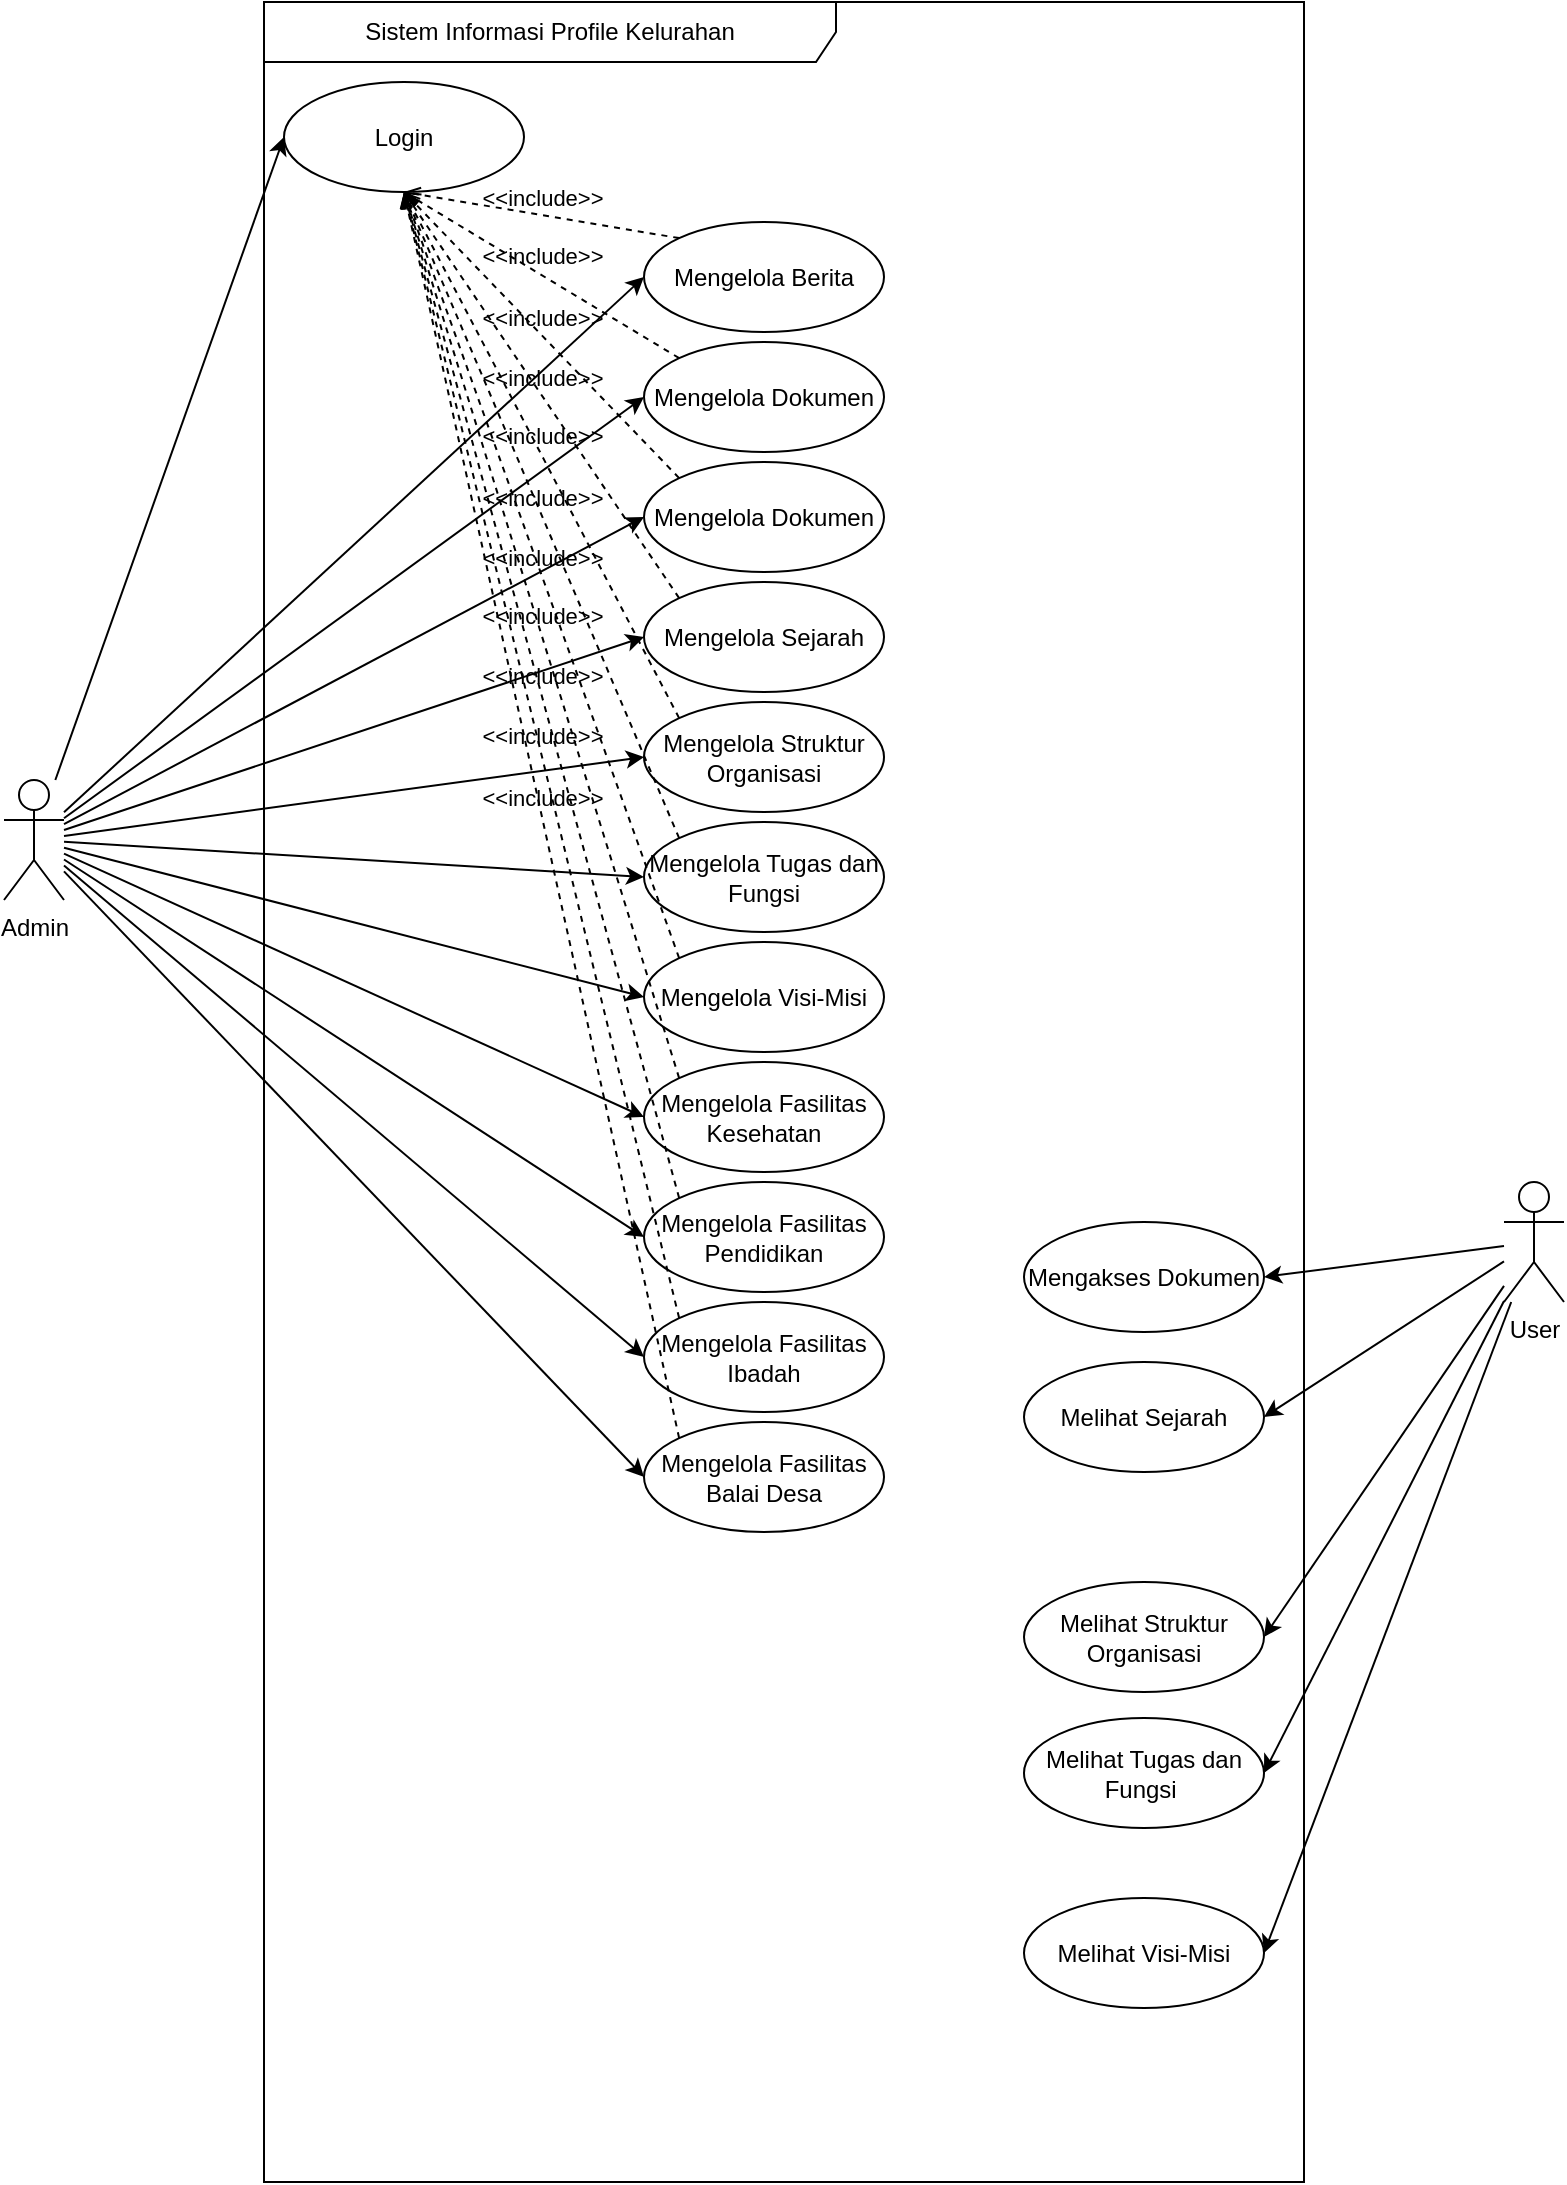 <mxfile version="27.0.5">
  <diagram name="Page-1" id="7BG_9MMl67D-Zg5t4IsN">
    <mxGraphModel dx="1123" dy="871" grid="1" gridSize="10" guides="1" tooltips="1" connect="1" arrows="1" fold="1" page="1" pageScale="1" pageWidth="827" pageHeight="1169" math="0" shadow="0">
      <root>
        <mxCell id="0" />
        <mxCell id="1" parent="0" />
        <mxCell id="yBawiFvi-VmqbqgV1zDL-3" value="Sistem Informasi Profile Kelurahan" style="shape=umlFrame;whiteSpace=wrap;html=1;pointerEvents=0;recursiveResize=0;container=1;collapsible=0;width=286;height=30;" parent="1" vertex="1">
          <mxGeometry x="160" y="40" width="520" height="1090" as="geometry" />
        </mxCell>
        <mxCell id="yBawiFvi-VmqbqgV1zDL-9" value="Mengelola Berita" style="ellipse;whiteSpace=wrap;html=1;" parent="yBawiFvi-VmqbqgV1zDL-3" vertex="1">
          <mxGeometry x="190" y="110" width="120" height="55" as="geometry" />
        </mxCell>
        <mxCell id="yBawiFvi-VmqbqgV1zDL-12" value="Mengakses Dokumen" style="ellipse;whiteSpace=wrap;html=1;" parent="yBawiFvi-VmqbqgV1zDL-3" vertex="1">
          <mxGeometry x="380" y="610" width="120" height="55" as="geometry" />
        </mxCell>
        <mxCell id="yBawiFvi-VmqbqgV1zDL-8" value="Login" style="ellipse;whiteSpace=wrap;html=1;" parent="yBawiFvi-VmqbqgV1zDL-3" vertex="1">
          <mxGeometry x="10" y="40" width="120" height="55" as="geometry" />
        </mxCell>
        <mxCell id="yBawiFvi-VmqbqgV1zDL-11" value="Mengelola Dokumen" style="ellipse;whiteSpace=wrap;html=1;" parent="yBawiFvi-VmqbqgV1zDL-3" vertex="1">
          <mxGeometry x="190" y="170" width="120" height="55" as="geometry" />
        </mxCell>
        <mxCell id="ZJWMEAPo2UeiNjdtcSbl-14" value="&amp;lt;&amp;lt;include&amp;gt;&amp;gt;" style="html=1;verticalAlign=bottom;labelBackgroundColor=none;endArrow=open;endFill=0;dashed=1;rounded=0;exitX=0;exitY=0;exitDx=0;exitDy=0;entryX=0.5;entryY=1;entryDx=0;entryDy=0;" parent="yBawiFvi-VmqbqgV1zDL-3" source="yBawiFvi-VmqbqgV1zDL-9" target="yBawiFvi-VmqbqgV1zDL-8" edge="1">
          <mxGeometry width="160" relative="1" as="geometry">
            <mxPoint x="10" y="170" as="sourcePoint" />
            <mxPoint x="170" y="170" as="targetPoint" />
          </mxGeometry>
        </mxCell>
        <mxCell id="ZJWMEAPo2UeiNjdtcSbl-15" value="&amp;lt;&amp;lt;include&amp;gt;&amp;gt;" style="html=1;verticalAlign=bottom;labelBackgroundColor=none;endArrow=open;endFill=0;dashed=1;rounded=0;entryX=0.5;entryY=1;entryDx=0;entryDy=0;exitX=0;exitY=0;exitDx=0;exitDy=0;" parent="yBawiFvi-VmqbqgV1zDL-3" source="yBawiFvi-VmqbqgV1zDL-11" target="yBawiFvi-VmqbqgV1zDL-8" edge="1">
          <mxGeometry width="160" relative="1" as="geometry">
            <mxPoint x="40" y="210" as="sourcePoint" />
            <mxPoint x="200" y="210" as="targetPoint" />
          </mxGeometry>
        </mxCell>
        <mxCell id="ZJWMEAPo2UeiNjdtcSbl-16" value="Melihat Sejarah" style="ellipse;whiteSpace=wrap;html=1;" parent="yBawiFvi-VmqbqgV1zDL-3" vertex="1">
          <mxGeometry x="380" y="680" width="120" height="55" as="geometry" />
        </mxCell>
        <mxCell id="ZJWMEAPo2UeiNjdtcSbl-17" value="Melihat Struktur Organisasi" style="ellipse;whiteSpace=wrap;html=1;" parent="yBawiFvi-VmqbqgV1zDL-3" vertex="1">
          <mxGeometry x="380" y="790" width="120" height="55" as="geometry" />
        </mxCell>
        <mxCell id="ZJWMEAPo2UeiNjdtcSbl-18" value="Melihat Tugas dan Fungsi&amp;nbsp;" style="ellipse;whiteSpace=wrap;html=1;" parent="yBawiFvi-VmqbqgV1zDL-3" vertex="1">
          <mxGeometry x="380" y="858" width="120" height="55" as="geometry" />
        </mxCell>
        <mxCell id="ZJWMEAPo2UeiNjdtcSbl-19" value="Melihat Visi-Misi" style="ellipse;whiteSpace=wrap;html=1;" parent="yBawiFvi-VmqbqgV1zDL-3" vertex="1">
          <mxGeometry x="380" y="948" width="120" height="55" as="geometry" />
        </mxCell>
        <mxCell id="ZJWMEAPo2UeiNjdtcSbl-28" value="Mengelola Dokumen" style="ellipse;whiteSpace=wrap;html=1;" parent="yBawiFvi-VmqbqgV1zDL-3" vertex="1">
          <mxGeometry x="190" y="230" width="120" height="55" as="geometry" />
        </mxCell>
        <mxCell id="ZJWMEAPo2UeiNjdtcSbl-29" value="Mengelola Sejarah" style="ellipse;whiteSpace=wrap;html=1;" parent="yBawiFvi-VmqbqgV1zDL-3" vertex="1">
          <mxGeometry x="190" y="290" width="120" height="55" as="geometry" />
        </mxCell>
        <mxCell id="ZJWMEAPo2UeiNjdtcSbl-30" value="Mengelola Struktur Organisasi" style="ellipse;whiteSpace=wrap;html=1;" parent="yBawiFvi-VmqbqgV1zDL-3" vertex="1">
          <mxGeometry x="190" y="350" width="120" height="55" as="geometry" />
        </mxCell>
        <mxCell id="ZJWMEAPo2UeiNjdtcSbl-31" value="Mengelola Tugas dan Fungsi" style="ellipse;whiteSpace=wrap;html=1;" parent="yBawiFvi-VmqbqgV1zDL-3" vertex="1">
          <mxGeometry x="190" y="410" width="120" height="55" as="geometry" />
        </mxCell>
        <mxCell id="ZJWMEAPo2UeiNjdtcSbl-32" value="Mengelola Visi-Misi" style="ellipse;whiteSpace=wrap;html=1;" parent="yBawiFvi-VmqbqgV1zDL-3" vertex="1">
          <mxGeometry x="190" y="470" width="120" height="55" as="geometry" />
        </mxCell>
        <mxCell id="ZJWMEAPo2UeiNjdtcSbl-38" value="&amp;lt;&amp;lt;include&amp;gt;&amp;gt;" style="html=1;verticalAlign=bottom;labelBackgroundColor=none;endArrow=open;endFill=0;dashed=1;rounded=0;entryX=0.5;entryY=1;entryDx=0;entryDy=0;exitX=0;exitY=0;exitDx=0;exitDy=0;" parent="yBawiFvi-VmqbqgV1zDL-3" source="ZJWMEAPo2UeiNjdtcSbl-28" target="yBawiFvi-VmqbqgV1zDL-8" edge="1">
          <mxGeometry width="160" relative="1" as="geometry">
            <mxPoint x="50" y="260" as="sourcePoint" />
            <mxPoint x="210" y="260" as="targetPoint" />
          </mxGeometry>
        </mxCell>
        <mxCell id="ZJWMEAPo2UeiNjdtcSbl-39" value="&amp;lt;&amp;lt;include&amp;gt;&amp;gt;" style="html=1;verticalAlign=bottom;labelBackgroundColor=none;endArrow=open;endFill=0;dashed=1;rounded=0;entryX=0.5;entryY=1;entryDx=0;entryDy=0;exitX=0;exitY=0;exitDx=0;exitDy=0;" parent="yBawiFvi-VmqbqgV1zDL-3" source="ZJWMEAPo2UeiNjdtcSbl-29" target="yBawiFvi-VmqbqgV1zDL-8" edge="1">
          <mxGeometry width="160" relative="1" as="geometry">
            <mxPoint x="30" y="420" as="sourcePoint" />
            <mxPoint x="190" y="420" as="targetPoint" />
          </mxGeometry>
        </mxCell>
        <mxCell id="ZJWMEAPo2UeiNjdtcSbl-40" value="&amp;lt;&amp;lt;include&amp;gt;&amp;gt;" style="html=1;verticalAlign=bottom;labelBackgroundColor=none;endArrow=open;endFill=0;dashed=1;rounded=0;entryX=0.5;entryY=1;entryDx=0;entryDy=0;exitX=0;exitY=0;exitDx=0;exitDy=0;" parent="yBawiFvi-VmqbqgV1zDL-3" source="ZJWMEAPo2UeiNjdtcSbl-30" target="yBawiFvi-VmqbqgV1zDL-8" edge="1">
          <mxGeometry width="160" relative="1" as="geometry">
            <mxPoint x="30" y="470" as="sourcePoint" />
            <mxPoint x="190" y="470" as="targetPoint" />
          </mxGeometry>
        </mxCell>
        <mxCell id="ZJWMEAPo2UeiNjdtcSbl-41" value="&amp;lt;&amp;lt;include&amp;gt;&amp;gt;" style="html=1;verticalAlign=bottom;labelBackgroundColor=none;endArrow=open;endFill=0;dashed=1;rounded=0;entryX=0.5;entryY=1;entryDx=0;entryDy=0;exitX=0;exitY=0;exitDx=0;exitDy=0;" parent="yBawiFvi-VmqbqgV1zDL-3" source="ZJWMEAPo2UeiNjdtcSbl-31" target="yBawiFvi-VmqbqgV1zDL-8" edge="1">
          <mxGeometry width="160" relative="1" as="geometry">
            <mxPoint x="60" y="570" as="sourcePoint" />
            <mxPoint x="220" y="570" as="targetPoint" />
          </mxGeometry>
        </mxCell>
        <mxCell id="ZJWMEAPo2UeiNjdtcSbl-42" value="&amp;lt;&amp;lt;include&amp;gt;&amp;gt;" style="html=1;verticalAlign=bottom;labelBackgroundColor=none;endArrow=open;endFill=0;dashed=1;rounded=0;exitX=0;exitY=0;exitDx=0;exitDy=0;entryX=0.5;entryY=1;entryDx=0;entryDy=0;" parent="yBawiFvi-VmqbqgV1zDL-3" source="ZJWMEAPo2UeiNjdtcSbl-32" target="yBawiFvi-VmqbqgV1zDL-8" edge="1">
          <mxGeometry width="160" relative="1" as="geometry">
            <mxPoint x="40" y="680" as="sourcePoint" />
            <mxPoint x="200" y="680" as="targetPoint" />
          </mxGeometry>
        </mxCell>
        <mxCell id="ZJWMEAPo2UeiNjdtcSbl-43" value="Mengelola Fasilitas Kesehatan" style="ellipse;whiteSpace=wrap;html=1;" parent="yBawiFvi-VmqbqgV1zDL-3" vertex="1">
          <mxGeometry x="190" y="530" width="120" height="55" as="geometry" />
        </mxCell>
        <mxCell id="ZJWMEAPo2UeiNjdtcSbl-44" value="Mengelola Fasilitas Pendidikan" style="ellipse;whiteSpace=wrap;html=1;" parent="yBawiFvi-VmqbqgV1zDL-3" vertex="1">
          <mxGeometry x="190" y="590" width="120" height="55" as="geometry" />
        </mxCell>
        <mxCell id="ZJWMEAPo2UeiNjdtcSbl-45" value="Mengelola Fasilitas Ibadah" style="ellipse;whiteSpace=wrap;html=1;" parent="yBawiFvi-VmqbqgV1zDL-3" vertex="1">
          <mxGeometry x="190" y="650" width="120" height="55" as="geometry" />
        </mxCell>
        <mxCell id="ZJWMEAPo2UeiNjdtcSbl-46" value="Mengelola Fasilitas Balai D&lt;span style=&quot;background-color: transparent; color: light-dark(rgb(0, 0, 0), rgb(255, 255, 255));&quot;&gt;esa&lt;/span&gt;" style="ellipse;whiteSpace=wrap;html=1;" parent="yBawiFvi-VmqbqgV1zDL-3" vertex="1">
          <mxGeometry x="190" y="710" width="120" height="55" as="geometry" />
        </mxCell>
        <mxCell id="ZJWMEAPo2UeiNjdtcSbl-51" value="&amp;lt;&amp;lt;include&amp;gt;&amp;gt;" style="html=1;verticalAlign=bottom;labelBackgroundColor=none;endArrow=open;endFill=0;dashed=1;rounded=0;entryX=0.5;entryY=1;entryDx=0;entryDy=0;exitX=0;exitY=0;exitDx=0;exitDy=0;" parent="yBawiFvi-VmqbqgV1zDL-3" source="ZJWMEAPo2UeiNjdtcSbl-43" target="yBawiFvi-VmqbqgV1zDL-8" edge="1">
          <mxGeometry width="160" relative="1" as="geometry">
            <mxPoint x="-110" y="610" as="sourcePoint" />
            <mxPoint x="50" y="610" as="targetPoint" />
          </mxGeometry>
        </mxCell>
        <mxCell id="ZJWMEAPo2UeiNjdtcSbl-52" value="&amp;lt;&amp;lt;include&amp;gt;&amp;gt;" style="html=1;verticalAlign=bottom;labelBackgroundColor=none;endArrow=open;endFill=0;dashed=1;rounded=0;entryX=0.5;entryY=1;entryDx=0;entryDy=0;exitX=0;exitY=0;exitDx=0;exitDy=0;" parent="yBawiFvi-VmqbqgV1zDL-3" source="ZJWMEAPo2UeiNjdtcSbl-44" target="yBawiFvi-VmqbqgV1zDL-8" edge="1">
          <mxGeometry width="160" relative="1" as="geometry">
            <mxPoint x="-160" y="640" as="sourcePoint" />
            <mxPoint y="640" as="targetPoint" />
          </mxGeometry>
        </mxCell>
        <mxCell id="ZJWMEAPo2UeiNjdtcSbl-53" value="&amp;lt;&amp;lt;include&amp;gt;&amp;gt;" style="html=1;verticalAlign=bottom;labelBackgroundColor=none;endArrow=open;endFill=0;dashed=1;rounded=0;entryX=0.5;entryY=1;entryDx=0;entryDy=0;exitX=0;exitY=0;exitDx=0;exitDy=0;" parent="yBawiFvi-VmqbqgV1zDL-3" source="ZJWMEAPo2UeiNjdtcSbl-45" target="yBawiFvi-VmqbqgV1zDL-8" edge="1">
          <mxGeometry width="160" relative="1" as="geometry">
            <mxPoint x="-80" y="700" as="sourcePoint" />
            <mxPoint x="80" y="700" as="targetPoint" />
          </mxGeometry>
        </mxCell>
        <mxCell id="ZJWMEAPo2UeiNjdtcSbl-54" value="&amp;lt;&amp;lt;include&amp;gt;&amp;gt;" style="html=1;verticalAlign=bottom;labelBackgroundColor=none;endArrow=open;endFill=0;dashed=1;rounded=0;entryX=0.5;entryY=1;entryDx=0;entryDy=0;exitX=0;exitY=0;exitDx=0;exitDy=0;" parent="yBawiFvi-VmqbqgV1zDL-3" source="ZJWMEAPo2UeiNjdtcSbl-46" target="yBawiFvi-VmqbqgV1zDL-8" edge="1">
          <mxGeometry width="160" relative="1" as="geometry">
            <mxPoint x="-160" y="730" as="sourcePoint" />
            <mxPoint y="730" as="targetPoint" />
          </mxGeometry>
        </mxCell>
        <mxCell id="ZJWMEAPo2UeiNjdtcSbl-23" style="rounded=0;orthogonalLoop=1;jettySize=auto;html=1;entryX=1;entryY=0.5;entryDx=0;entryDy=0;" parent="1" source="yBawiFvi-VmqbqgV1zDL-13" target="yBawiFvi-VmqbqgV1zDL-12" edge="1">
          <mxGeometry relative="1" as="geometry" />
        </mxCell>
        <mxCell id="ZJWMEAPo2UeiNjdtcSbl-24" style="rounded=0;orthogonalLoop=1;jettySize=auto;html=1;entryX=1;entryY=0.5;entryDx=0;entryDy=0;" parent="1" source="yBawiFvi-VmqbqgV1zDL-13" target="ZJWMEAPo2UeiNjdtcSbl-16" edge="1">
          <mxGeometry relative="1" as="geometry" />
        </mxCell>
        <mxCell id="ZJWMEAPo2UeiNjdtcSbl-25" style="rounded=0;orthogonalLoop=1;jettySize=auto;html=1;entryX=1;entryY=0.5;entryDx=0;entryDy=0;" parent="1" source="yBawiFvi-VmqbqgV1zDL-13" target="ZJWMEAPo2UeiNjdtcSbl-17" edge="1">
          <mxGeometry relative="1" as="geometry" />
        </mxCell>
        <mxCell id="ZJWMEAPo2UeiNjdtcSbl-26" style="rounded=0;orthogonalLoop=1;jettySize=auto;html=1;entryX=1;entryY=0.5;entryDx=0;entryDy=0;" parent="1" source="yBawiFvi-VmqbqgV1zDL-13" target="ZJWMEAPo2UeiNjdtcSbl-18" edge="1">
          <mxGeometry relative="1" as="geometry" />
        </mxCell>
        <mxCell id="ZJWMEAPo2UeiNjdtcSbl-27" style="rounded=0;orthogonalLoop=1;jettySize=auto;html=1;entryX=1;entryY=0.5;entryDx=0;entryDy=0;" parent="1" source="yBawiFvi-VmqbqgV1zDL-13" target="ZJWMEAPo2UeiNjdtcSbl-19" edge="1">
          <mxGeometry relative="1" as="geometry" />
        </mxCell>
        <mxCell id="yBawiFvi-VmqbqgV1zDL-13" value="User" style="shape=umlActor;verticalLabelPosition=bottom;verticalAlign=top;html=1;outlineConnect=0;" parent="1" vertex="1">
          <mxGeometry x="780" y="630" width="30" height="60" as="geometry" />
        </mxCell>
        <mxCell id="ZJWMEAPo2UeiNjdtcSbl-10" style="rounded=0;orthogonalLoop=1;jettySize=auto;html=1;entryX=0;entryY=0.5;entryDx=0;entryDy=0;" parent="1" source="yBawiFvi-VmqbqgV1zDL-14" target="yBawiFvi-VmqbqgV1zDL-11" edge="1">
          <mxGeometry relative="1" as="geometry" />
        </mxCell>
        <mxCell id="ZJWMEAPo2UeiNjdtcSbl-33" style="rounded=0;orthogonalLoop=1;jettySize=auto;html=1;entryX=0;entryY=0.5;entryDx=0;entryDy=0;" parent="1" source="yBawiFvi-VmqbqgV1zDL-14" target="ZJWMEAPo2UeiNjdtcSbl-28" edge="1">
          <mxGeometry relative="1" as="geometry" />
        </mxCell>
        <mxCell id="ZJWMEAPo2UeiNjdtcSbl-34" style="rounded=0;orthogonalLoop=1;jettySize=auto;html=1;entryX=0;entryY=0.5;entryDx=0;entryDy=0;" parent="1" source="yBawiFvi-VmqbqgV1zDL-14" target="ZJWMEAPo2UeiNjdtcSbl-29" edge="1">
          <mxGeometry relative="1" as="geometry" />
        </mxCell>
        <mxCell id="ZJWMEAPo2UeiNjdtcSbl-35" style="rounded=0;orthogonalLoop=1;jettySize=auto;html=1;entryX=0;entryY=0.5;entryDx=0;entryDy=0;" parent="1" source="yBawiFvi-VmqbqgV1zDL-14" target="ZJWMEAPo2UeiNjdtcSbl-30" edge="1">
          <mxGeometry relative="1" as="geometry" />
        </mxCell>
        <mxCell id="ZJWMEAPo2UeiNjdtcSbl-36" style="rounded=0;orthogonalLoop=1;jettySize=auto;html=1;entryX=0;entryY=0.5;entryDx=0;entryDy=0;" parent="1" source="yBawiFvi-VmqbqgV1zDL-14" target="ZJWMEAPo2UeiNjdtcSbl-31" edge="1">
          <mxGeometry relative="1" as="geometry" />
        </mxCell>
        <mxCell id="ZJWMEAPo2UeiNjdtcSbl-37" style="rounded=0;orthogonalLoop=1;jettySize=auto;html=1;entryX=0;entryY=0.5;entryDx=0;entryDy=0;" parent="1" source="yBawiFvi-VmqbqgV1zDL-14" target="ZJWMEAPo2UeiNjdtcSbl-32" edge="1">
          <mxGeometry relative="1" as="geometry" />
        </mxCell>
        <mxCell id="ZJWMEAPo2UeiNjdtcSbl-47" style="rounded=0;orthogonalLoop=1;jettySize=auto;html=1;entryX=0;entryY=0.5;entryDx=0;entryDy=0;" parent="1" source="yBawiFvi-VmqbqgV1zDL-14" target="ZJWMEAPo2UeiNjdtcSbl-43" edge="1">
          <mxGeometry relative="1" as="geometry" />
        </mxCell>
        <mxCell id="ZJWMEAPo2UeiNjdtcSbl-48" style="rounded=0;orthogonalLoop=1;jettySize=auto;html=1;entryX=0;entryY=0.5;entryDx=0;entryDy=0;" parent="1" source="yBawiFvi-VmqbqgV1zDL-14" target="ZJWMEAPo2UeiNjdtcSbl-44" edge="1">
          <mxGeometry relative="1" as="geometry" />
        </mxCell>
        <mxCell id="ZJWMEAPo2UeiNjdtcSbl-49" style="rounded=0;orthogonalLoop=1;jettySize=auto;html=1;entryX=0;entryY=0.5;entryDx=0;entryDy=0;" parent="1" source="yBawiFvi-VmqbqgV1zDL-14" target="ZJWMEAPo2UeiNjdtcSbl-45" edge="1">
          <mxGeometry relative="1" as="geometry" />
        </mxCell>
        <mxCell id="ZJWMEAPo2UeiNjdtcSbl-50" style="rounded=0;orthogonalLoop=1;jettySize=auto;html=1;entryX=0;entryY=0.5;entryDx=0;entryDy=0;" parent="1" source="yBawiFvi-VmqbqgV1zDL-14" target="ZJWMEAPo2UeiNjdtcSbl-46" edge="1">
          <mxGeometry relative="1" as="geometry" />
        </mxCell>
        <mxCell id="yBawiFvi-VmqbqgV1zDL-14" value="Admin" style="shape=umlActor;verticalLabelPosition=bottom;verticalAlign=top;html=1;outlineConnect=0;" parent="1" vertex="1">
          <mxGeometry x="30" y="429" width="30" height="60" as="geometry" />
        </mxCell>
        <mxCell id="yBawiFvi-VmqbqgV1zDL-19" style="rounded=0;orthogonalLoop=1;jettySize=auto;html=1;entryX=0;entryY=0.5;entryDx=0;entryDy=0;" parent="1" source="yBawiFvi-VmqbqgV1zDL-14" target="yBawiFvi-VmqbqgV1zDL-8" edge="1">
          <mxGeometry relative="1" as="geometry" />
        </mxCell>
        <mxCell id="yBawiFvi-VmqbqgV1zDL-20" style="rounded=0;orthogonalLoop=1;jettySize=auto;html=1;entryX=0;entryY=0.5;entryDx=0;entryDy=0;" parent="1" source="yBawiFvi-VmqbqgV1zDL-14" target="yBawiFvi-VmqbqgV1zDL-9" edge="1">
          <mxGeometry relative="1" as="geometry" />
        </mxCell>
      </root>
    </mxGraphModel>
  </diagram>
</mxfile>
